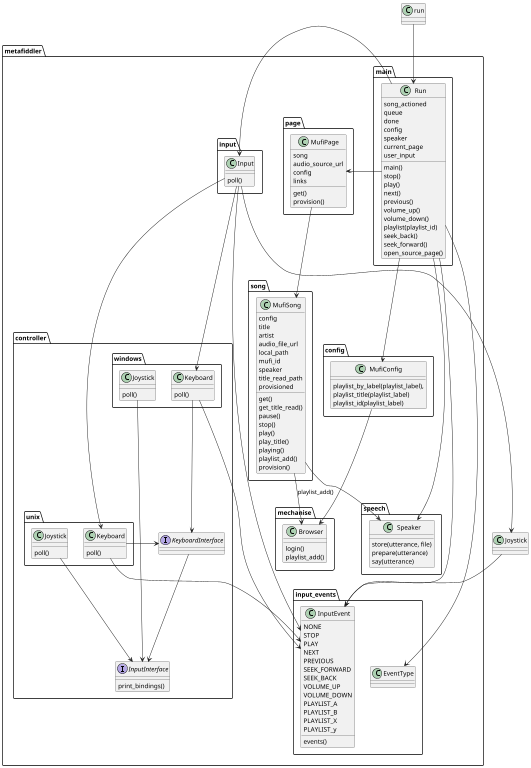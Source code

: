@startuml

scale 1024 width 
scale 768 height 

package metafiddler {

  package main {
    class Run {
      song_actioned
      queue
      done
      config
      speaker
      current_page
      user_input
      main()
      stop()
      play()
      next()
      previous()
      volume_up()
      volume_down()
      playlist(playlist_id)
      seek_back()
      seek_forward()
      open_source_page()
  } 
}

  
  package config {
    class MufiConfig {
      playlist_by_label(playlist_label),
      playlist_title(playlist_label)
      playlist_id(playlist_label)
    }
  }
  package input {
    Input : poll()  
  }

  

  package input_events {
    class EventType
    class InputEvent {
      NONE
      STOP
      PLAY
      NEXT
      PREVIOUS
      SEEK_FORWARD  
      SEEK_BACK
      VOLUME_UP
      VOLUME_DOWN
      PLAYLIST_A
      PLAYLIST_B
      PLAYLIST_X
      PLAYLIST_y
      events()
    }
  }
  package mechanise {
    class Browser {
      login()
      playlist_add()
    }
  }
  package page {
    class MufiPage {
        song
        audio_source_url
        config
        links
        get()
        provision()
    }
  }
 package song {
    class MufiSong {
      config
      title
      artist
      audio_file_url
      local_path
      mufi_id
      speaker
      title_read_path
      provisioned
      get()
      get_title_read()
      pause()
      stop()
      play()
      play_title()
      playing()
      playlist_add()
      provision()
    }
    MufiSong --> Browser : playlist_add()
   }
  
  package speech {
    class Speaker {
      store(utterance, file)
      prepare(utterance)
      say(utterance)
    }
  }

  package controller {
    interface InputInterface {
      print_bindings()
    }
    interface KeyboardInterface {
      
    }
    KeyboardInterface --> InputInterface
    
    package windows {
      class Keyboard {
        poll()
      }
      
      Keyboard --> KeyboardInterface
      class Joystick {
        poll()
      }
      Joystick --> InputInterface
    }   
    package unix {
      class "Keyboard" as kbdunix {
        poll()
      }
      kbdunix -> KeyboardInterface 
      class Joystick {
        poll()
      }
      Joystick --> InputInterface
      
    }   

  }
}

run --> Run 
MufiConfig --> Browser

Run -> MufiPage
Run --> Speaker
Run --> InputEvent
Run --> EventType
Run -> MufiConfig 
Run -> Input

Input --> InputEvent
Input --> Keyboard
Input --> Joystick
Input --> kbdunix

Keyboard-->InputEvent
Joystick-->InputEvent
kbdunix-->InputEvent

MufiPage --> MufiSong
MufiSong --> Speaker

@enduml
